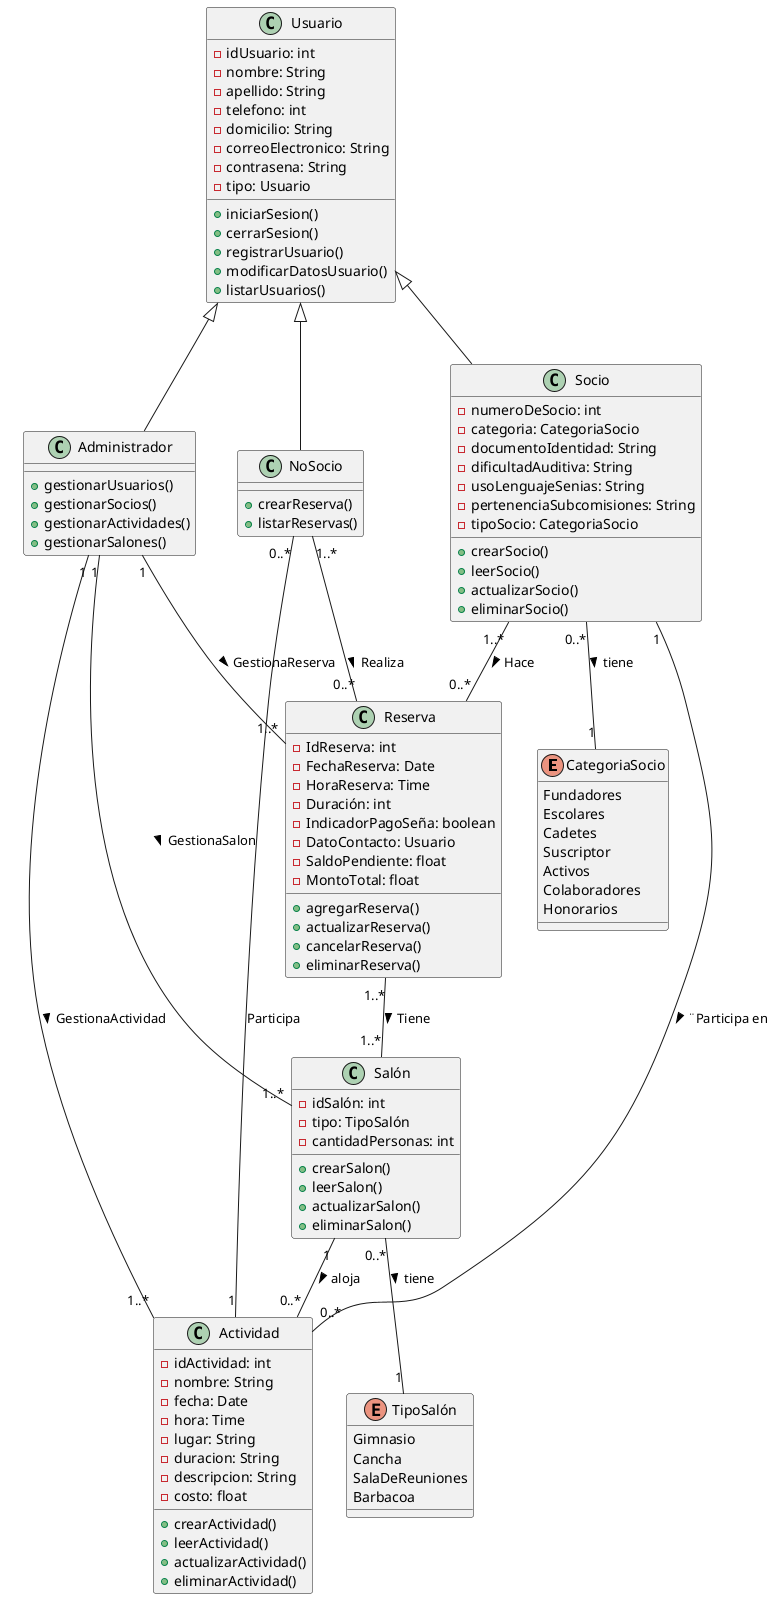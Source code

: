 @startuml
enum CategoriaSocio {
  Fundadores
  Escolares
  Cadetes
  Suscriptor
  Activos
  Colaboradores
  Honorarios
}

enum TipoSalón {
    Gimnasio
    Cancha
    SalaDeReuniones
    Barbacoa
}

class Usuario {
  - idUsuario: int
  - nombre: String
  - apellido: String
  - telefono: int
  - domicilio: String
  - correoElectronico: String
  - contrasena: String
  - tipo: Usuario
  + iniciarSesion()
  + cerrarSesion()
  + registrarUsuario()
  + modificarDatosUsuario()
  + listarUsuarios()
}

class Socio {
  - numeroDeSocio: int
  - categoria: CategoriaSocio
  - documentoIdentidad: String
  - dificultadAuditiva: String
  - usoLenguajeSenias: String
  - pertenenciaSubcomisiones: String
  - tipoSocio: CategoriaSocio
  + crearSocio()
  + leerSocio()
  + actualizarSocio()
  + eliminarSocio()
}

class Administrador {
  + gestionarUsuarios()
  + gestionarSocios()
  + gestionarActividades()
  + gestionarSalones()
}

class NoSocio {
  + crearReserva()
  + listarReservas()
}

class Actividad {
  - idActividad: int
  - nombre: String
  - fecha: Date
  - hora: Time
  - lugar: String
  - duracion: String
  - descripcion: String
  - costo: float
  + crearActividad()
  + leerActividad()
  + actualizarActividad()
  + eliminarActividad()
}

class Salón {
  - idSalón: int
  - tipo: TipoSalón
  - cantidadPersonas: int
  + crearSalon()
  + leerSalon()
  + actualizarSalon()
  + eliminarSalon()
}
class Reserva {
    - IdReserva: int
    - FechaReserva: Date
    - HoraReserva: Time
    - Duración: int
    - IndicadorPagoSeña: boolean
    - DatoContacto: Usuario
    - SaldoPendiente: float
    - MontoTotal: float
    + agregarReserva()
    + actualizarReserva()
    + cancelarReserva()
    + eliminarReserva()
}

Usuario <|-- Socio
Usuario <|-- Administrador
Usuario <|-- NoSocio

Administrador "1" -- "1..*" Reserva : GestionaReserva >
Administrador "1" -- "1..*" Salón : GestionaSalon >
Administrador "1" -- "1..*" Actividad : GestionaActividad >
Socio "1..*" -- "0..*" Reserva : Hace >
NoSocio "1..*" -- "0..*" Reserva : Realiza >
Socio "1" -- "0..*" Actividad : ¨Participa en >
Salón "1" -- "0..*" Actividad : aloja >
Salón "0..*" -- "1" TipoSalón : tiene >
Socio "0..*" -- "1" CategoriaSocio : tiene >
NoSocio "0..*" -- "1" Actividad : Participa
Reserva "1..*" -- "1..*" Salón : Tiene >

@enduml